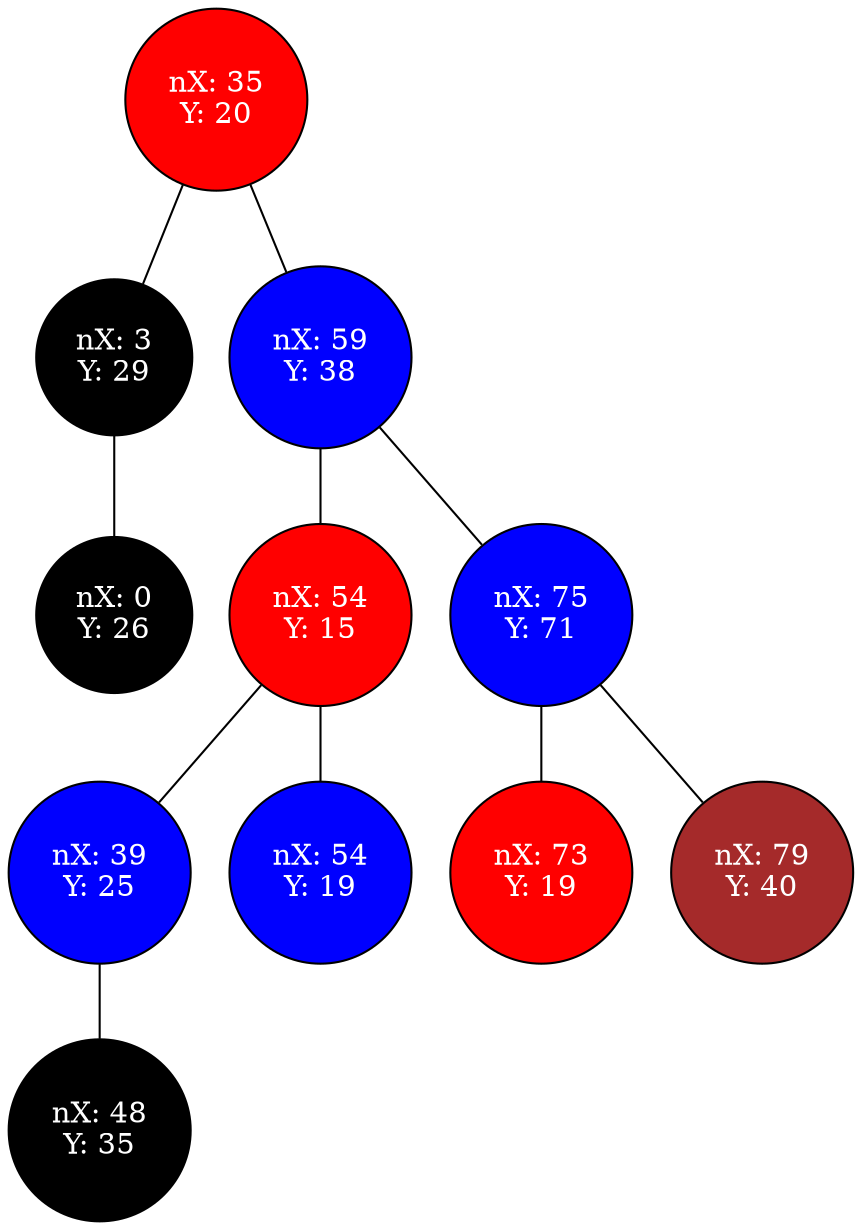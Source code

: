 graph G {
	rankdir=TB;
	node [shape=circle];
	"0x5bb0169d9030" [label="nX: 35\nY: 20", color=black, fontcolor=white, style=filled, fillcolor=Red];
	"0x5bb0169d9030" -- "0x5bb0169d8e00";
	"0x5bb0169d8e00" [label="nX: 3\nY: 29", color=black, fontcolor=white, style=filled, fillcolor=black];
	"0x5bb0169d8e00" -- "0x5bb0169d8f20";
	"0x5bb0169d8f20" [label="nX: 0\nY: 26", color=black, fontcolor=white, style=filled, fillcolor=black];
	"0x5bb0169d9030" -- "0x5bb0169d9520";
	"0x5bb0169d9520" [label="nX: 59\nY: 38", color=black, fontcolor=white, style=filled, fillcolor=blue];
	"0x5bb0169d9520" -- "0x5bb0169d9140";
	"0x5bb0169d9140" [label="nX: 54\nY: 15", color=black, fontcolor=white, style=filled, fillcolor=Red];
	"0x5bb0169d9140" -- "0x5bb0169d9340";
	"0x5bb0169d9340" [label="nX: 39\nY: 25", color=black, fontcolor=white, style=filled, fillcolor=blue];
	"0x5bb0169d9340" -- "0x5bb0169d8ce0";
	"0x5bb0169d8ce0" [label="nX: 48\nY: 35", color=black, fontcolor=white, style=filled, fillcolor=black];
	"0x5bb0169d9140" -- "0x5bb0169d9430";
	"0x5bb0169d9430" [label="nX: 54\nY: 19", color=black, fontcolor=white, style=filled, fillcolor=blue];
	"0x5bb0169d9520" -- "0x5bb0169d9610";
	"0x5bb0169d9610" [label="nX: 75\nY: 71", color=black, fontcolor=white, style=filled, fillcolor=blue];
	"0x5bb0169d9610" -- "0x5bb0169d9250";
	"0x5bb0169d9250" [label="nX: 73\nY: 19", color=black, fontcolor=white, style=filled, fillcolor=Red];
	"0x5bb0169d9610" -- "0x5bb0169d9940";
	"0x5bb0169d9940" [label="nX: 79\nY: 40", color=black, fontcolor=white, style=filled, fillcolor=brown];
}
